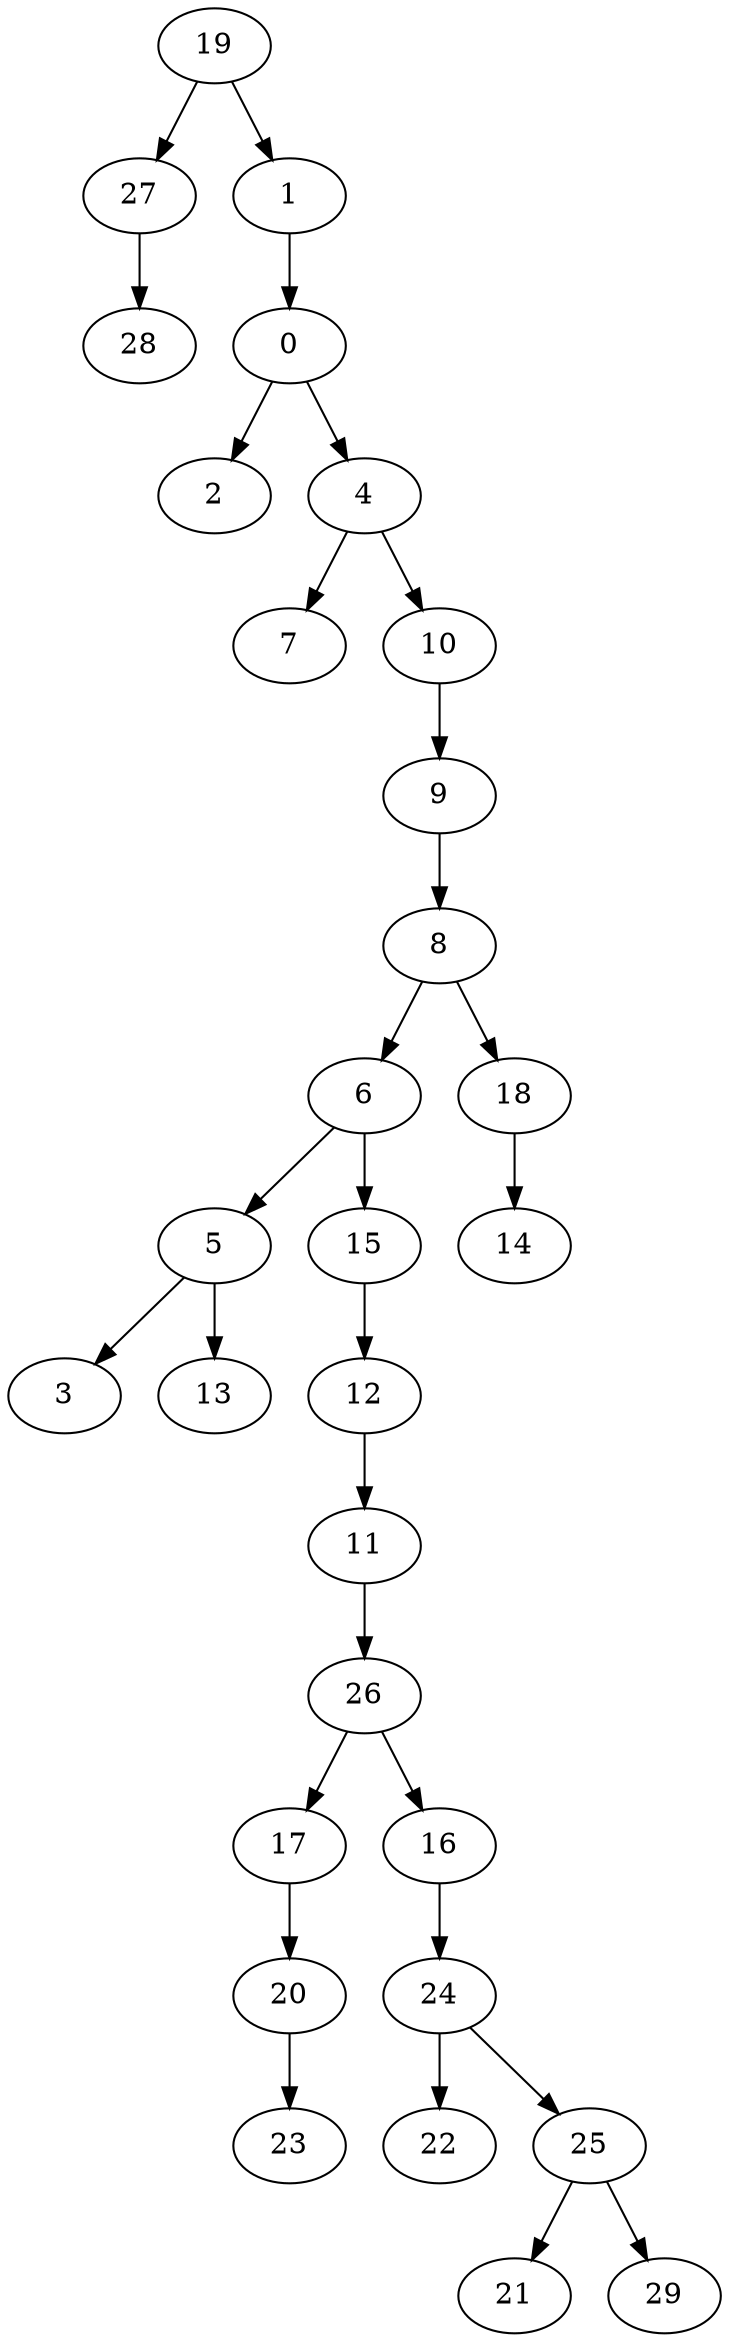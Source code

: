 digraph my_graph {
19 [label=19]
27 [label=27]
1 [label=1]
0 [label=0]
2 [label=2]
4 [label=4]
7 [label=7]
10 [label=10]
9 [label=9]
8 [label=8]
6 [label=6]
5 [label=5]
15 [label=15]
18 [label=18]
12 [label=12]
3 [label=3]
13 [label=13]
11 [label=11]
14 [label=14]
26 [label=26]
17 [label=17]
20 [label=20]
16 [label=16]
24 [label=24]
22 [label=22]
23 [label=23]
25 [label=25]
21 [label=21]
29 [label=29]
28 [label=28]
19->27
19->1
1->0
0->2
0->4
4->7
4->10
10->9
9->8
8->6
6->5
6->15
8->18
15->12
5->3
5->13
12->11
18->14
11->26
26->17
17->20
26->16
16->24
24->22
20->23
24->25
25->21
25->29
27->28
}
